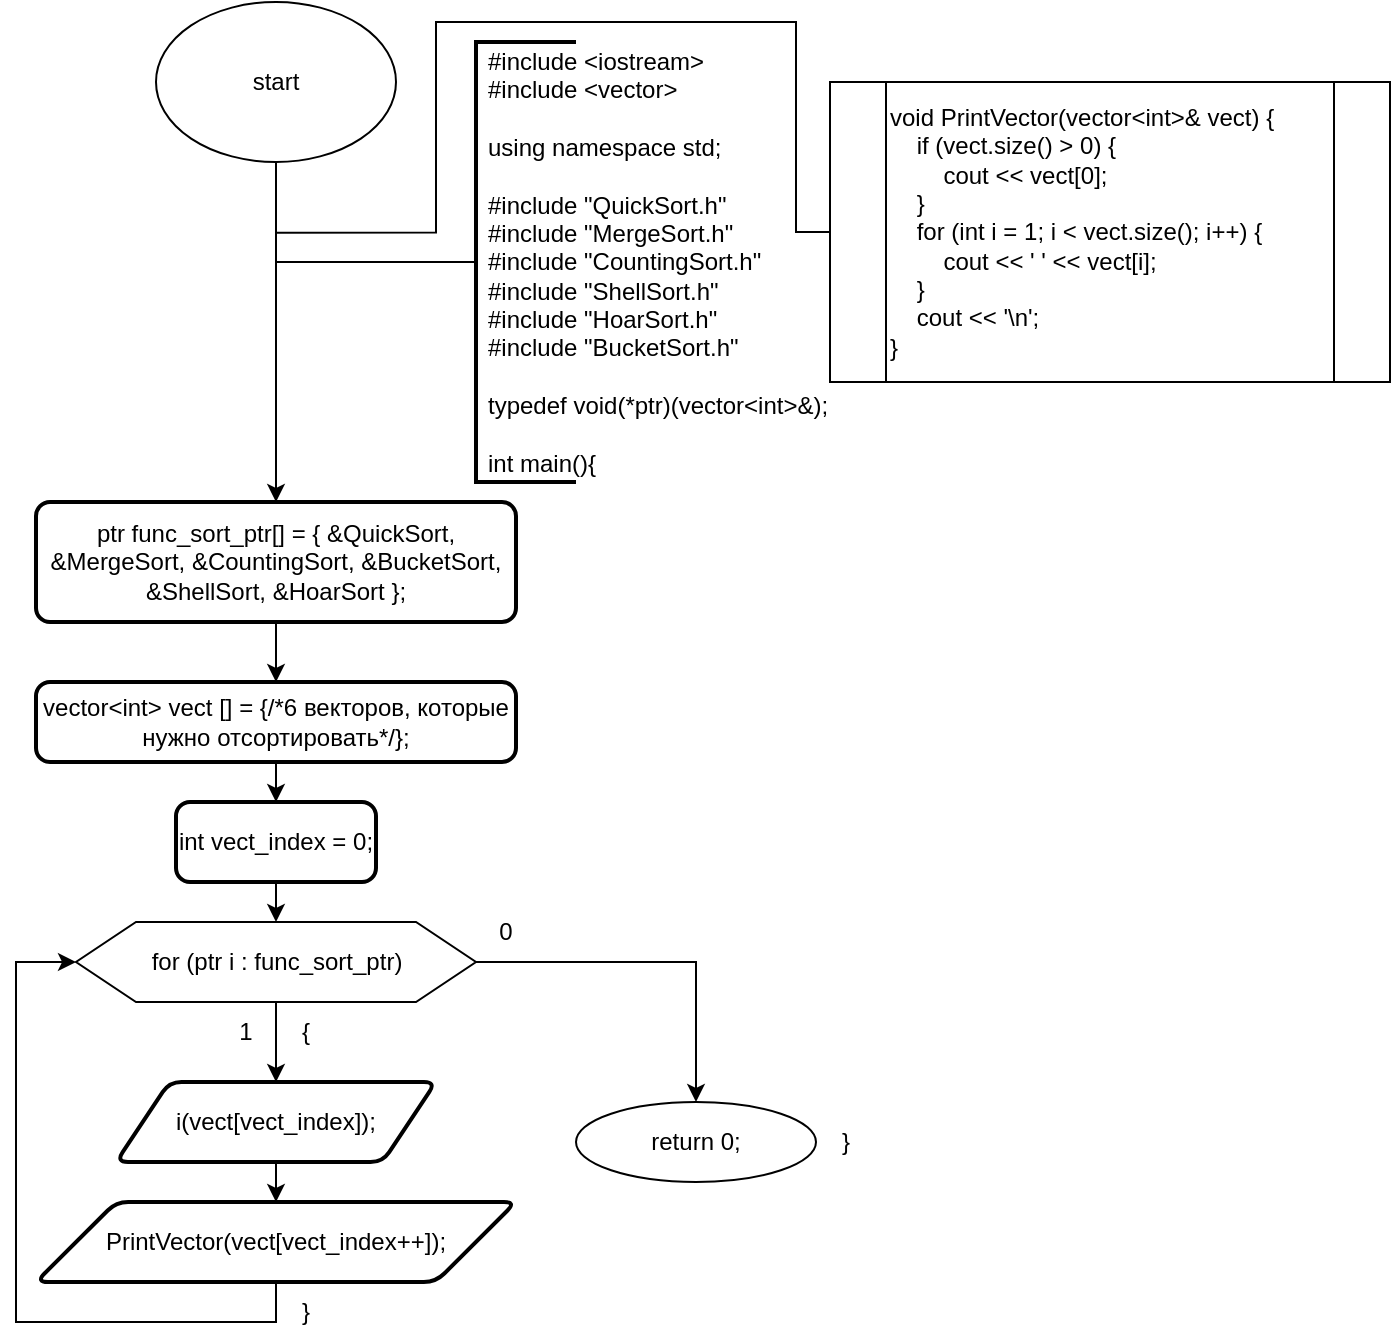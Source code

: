 <mxfile version="23.1.5" type="device">
  <diagram name="Страница — 1" id="LmswzJ8Kqim7Mkm4b8yl">
    <mxGraphModel dx="1180" dy="2088" grid="1" gridSize="10" guides="1" tooltips="1" connect="1" arrows="1" fold="1" page="1" pageScale="1" pageWidth="827" pageHeight="1169" math="0" shadow="0">
      <root>
        <mxCell id="0" />
        <mxCell id="1" parent="0" />
        <mxCell id="W4RWjIjQKohd0_yaqqBT-1" value="start" style="ellipse;whiteSpace=wrap;html=1;" vertex="1" parent="1">
          <mxGeometry x="210" y="370" width="120" height="80" as="geometry" />
        </mxCell>
        <mxCell id="W4RWjIjQKohd0_yaqqBT-2" value="" style="endArrow=classic;html=1;rounded=0;labelBackgroundColor=default;strokeColor=default;align=center;verticalAlign=middle;fontFamily=Helvetica;fontSize=11;fontColor=default;shape=connector;edgeStyle=orthogonalEdgeStyle;exitX=0.5;exitY=1;exitDx=0;exitDy=0;entryX=0.5;entryY=0;entryDx=0;entryDy=0;" edge="1" source="W4RWjIjQKohd0_yaqqBT-1" parent="1" target="W4RWjIjQKohd0_yaqqBT-9">
          <mxGeometry width="50" height="50" relative="1" as="geometry">
            <mxPoint x="320.29" y="540" as="sourcePoint" />
            <mxPoint x="270" y="570" as="targetPoint" />
          </mxGeometry>
        </mxCell>
        <mxCell id="W4RWjIjQKohd0_yaqqBT-3" style="edgeStyle=orthogonalEdgeStyle;rounded=0;orthogonalLoop=1;jettySize=auto;html=1;exitX=0;exitY=0.5;exitDx=0;exitDy=0;exitPerimeter=0;endArrow=none;endFill=0;strokeWidth=1;" edge="1" source="W4RWjIjQKohd0_yaqqBT-4" parent="1">
          <mxGeometry relative="1" as="geometry">
            <mxPoint x="270" y="500" as="targetPoint" />
            <mxPoint x="330" y="500" as="sourcePoint" />
          </mxGeometry>
        </mxCell>
        <mxCell id="W4RWjIjQKohd0_yaqqBT-4" value="" style="strokeWidth=2;html=1;shape=mxgraph.flowchart.annotation_1;align=left;pointerEvents=1;" vertex="1" parent="1">
          <mxGeometry x="370" y="390" width="50" height="220" as="geometry" />
        </mxCell>
        <mxCell id="W4RWjIjQKohd0_yaqqBT-5" value="&lt;div&gt;#include &amp;lt;iostream&amp;gt;&lt;/div&gt;&lt;div&gt;#include &amp;lt;vector&amp;gt;&lt;/div&gt;&lt;div&gt;&lt;br&gt;&lt;/div&gt;&lt;div&gt;using namespace std;&lt;/div&gt;&lt;div&gt;&lt;br&gt;&lt;/div&gt;&lt;div&gt;#include &quot;QuickSort.h&quot;&lt;/div&gt;&lt;div&gt;#include &quot;MergeSort.h&quot;&lt;/div&gt;&lt;div&gt;#include &quot;CountingSort.h&quot;&lt;/div&gt;&lt;div&gt;#include &quot;ShellSort.h&quot;&lt;/div&gt;&lt;div&gt;#include &quot;HoarSort.h&quot;&lt;/div&gt;&lt;div&gt;#include &quot;BucketSort.h&quot;&lt;/div&gt;&lt;div&gt;&lt;br&gt;&lt;/div&gt;&lt;div&gt;typedef void(*ptr)(vector&amp;lt;int&amp;gt;&amp;amp;);&lt;br&gt;&lt;/div&gt;&lt;div&gt;&lt;br&gt;&lt;/div&gt;&lt;div&gt;int main(){&lt;br&gt;&lt;/div&gt;" style="text;strokeColor=none;fillColor=none;align=left;verticalAlign=middle;spacingLeft=4;spacingRight=4;overflow=hidden;points=[[0,0.5],[1,0.5]];portConstraint=eastwest;rotatable=0;whiteSpace=wrap;html=1;" vertex="1" parent="1">
          <mxGeometry x="370" y="390" width="220" height="220" as="geometry" />
        </mxCell>
        <mxCell id="W4RWjIjQKohd0_yaqqBT-7" style="edgeStyle=orthogonalEdgeStyle;rounded=0;orthogonalLoop=1;jettySize=auto;html=1;exitX=0;exitY=0.5;exitDx=0;exitDy=0;endArrow=none;endFill=0;" edge="1" parent="1" source="W4RWjIjQKohd0_yaqqBT-6">
          <mxGeometry relative="1" as="geometry">
            <mxPoint x="270" y="485.333" as="targetPoint" />
            <Array as="points">
              <mxPoint x="530" y="485" />
              <mxPoint x="530" y="380" />
              <mxPoint x="350" y="380" />
              <mxPoint x="350" y="485" />
            </Array>
          </mxGeometry>
        </mxCell>
        <mxCell id="W4RWjIjQKohd0_yaqqBT-6" value="&lt;div&gt;void PrintVector(vector&amp;lt;int&amp;gt;&amp;amp; vect) {&lt;/div&gt;&lt;div&gt;&amp;nbsp; &amp;nbsp; if (vect.size() &amp;gt; 0) {&lt;span style=&quot;&quot;&gt;&lt;/span&gt;&lt;/div&gt;&lt;div&gt;&lt;span style=&quot;&quot;&gt;&lt;span style=&quot;&quot;&gt;&lt;span style=&quot;white-space: pre;&quot;&gt;&amp;nbsp;&amp;nbsp;&amp;nbsp;&amp;nbsp;&lt;/span&gt;&lt;span style=&quot;white-space: pre;&quot;&gt;&amp;nbsp;&amp;nbsp;&amp;nbsp;&amp;nbsp;&lt;/span&gt;&lt;/span&gt;cout &amp;lt;&amp;lt; vect[0];&lt;/span&gt;&lt;/div&gt;&lt;div&gt;&lt;span style=&quot;&quot;&gt;&lt;span style=&quot;&quot;&gt;&lt;span style=&quot;white-space: pre;&quot;&gt;&amp;nbsp;&amp;nbsp;&amp;nbsp;&amp;nbsp;&lt;/span&gt;&lt;/span&gt;}&lt;/span&gt;&lt;/div&gt;&lt;div&gt;&lt;span style=&quot;&quot;&gt;&lt;span style=&quot;&quot;&gt;&lt;span style=&quot;white-space: pre;&quot;&gt;&amp;nbsp;&amp;nbsp;&amp;nbsp;&amp;nbsp;&lt;/span&gt;&lt;/span&gt;for (int i = 1; i &amp;lt; vect.size(); i++) {&lt;/span&gt;&lt;/div&gt;&lt;div&gt;&lt;span style=&quot;&quot;&gt;&lt;span style=&quot;&quot;&gt;&lt;span style=&quot;white-space: pre;&quot;&gt;&amp;nbsp;&amp;nbsp;&amp;nbsp;&amp;nbsp;&lt;/span&gt;&lt;span style=&quot;white-space: pre;&quot;&gt;&amp;nbsp;&amp;nbsp;&amp;nbsp;&amp;nbsp;&lt;/span&gt;&lt;/span&gt;cout &amp;lt;&amp;lt; &#39; &#39; &amp;lt;&amp;lt; vect[i];&lt;/span&gt;&lt;/div&gt;&lt;div&gt;&lt;span style=&quot;&quot;&gt;&lt;span style=&quot;&quot;&gt;&lt;span style=&quot;white-space: pre;&quot;&gt;&amp;nbsp;&amp;nbsp;&amp;nbsp;&amp;nbsp;&lt;/span&gt;&lt;/span&gt;}&lt;/span&gt;&lt;/div&gt;&lt;div&gt;&lt;span style=&quot;&quot;&gt;&lt;span style=&quot;&quot;&gt;&lt;span style=&quot;white-space: pre;&quot;&gt;&amp;nbsp;&amp;nbsp;&amp;nbsp;&amp;nbsp;&lt;/span&gt;&lt;/span&gt;cout &amp;lt;&amp;lt; &#39;\n&#39;;&lt;/span&gt;&lt;/div&gt;&lt;div style=&quot;&quot;&gt;}&lt;/div&gt;" style="shape=process;whiteSpace=wrap;html=1;backgroundOutline=1;align=left;" vertex="1" parent="1">
          <mxGeometry x="547" y="410" width="280" height="150" as="geometry" />
        </mxCell>
        <mxCell id="W4RWjIjQKohd0_yaqqBT-12" value="" style="edgeStyle=orthogonalEdgeStyle;rounded=0;orthogonalLoop=1;jettySize=auto;html=1;" edge="1" parent="1" source="W4RWjIjQKohd0_yaqqBT-9" target="W4RWjIjQKohd0_yaqqBT-11">
          <mxGeometry relative="1" as="geometry" />
        </mxCell>
        <mxCell id="W4RWjIjQKohd0_yaqqBT-9" value="ptr func_sort_ptr[] = { &amp;amp;QuickSort, &amp;amp;MergeSort, &amp;amp;CountingSort, &amp;amp;BucketSort, &amp;amp;ShellSort, &amp;amp;HoarSort };" style="rounded=1;whiteSpace=wrap;html=1;absoluteArcSize=1;arcSize=14;strokeWidth=2;" vertex="1" parent="1">
          <mxGeometry x="150" y="620" width="240" height="60" as="geometry" />
        </mxCell>
        <mxCell id="W4RWjIjQKohd0_yaqqBT-13" style="edgeStyle=orthogonalEdgeStyle;rounded=0;orthogonalLoop=1;jettySize=auto;html=1;exitX=0.5;exitY=1;exitDx=0;exitDy=0;" edge="1" parent="1" source="W4RWjIjQKohd0_yaqqBT-11" target="W4RWjIjQKohd0_yaqqBT-14">
          <mxGeometry relative="1" as="geometry">
            <mxPoint x="270" y="790" as="targetPoint" />
          </mxGeometry>
        </mxCell>
        <mxCell id="W4RWjIjQKohd0_yaqqBT-11" value="vector&amp;lt;int&amp;gt; vect [] = {/*6 векторов, которые нужно отсортировать*/};" style="rounded=1;whiteSpace=wrap;html=1;absoluteArcSize=1;arcSize=14;strokeWidth=2;" vertex="1" parent="1">
          <mxGeometry x="150" y="710" width="240" height="40" as="geometry" />
        </mxCell>
        <mxCell id="W4RWjIjQKohd0_yaqqBT-15" style="edgeStyle=orthogonalEdgeStyle;rounded=0;orthogonalLoop=1;jettySize=auto;html=1;exitX=0.5;exitY=1;exitDx=0;exitDy=0;" edge="1" parent="1" source="W4RWjIjQKohd0_yaqqBT-14">
          <mxGeometry relative="1" as="geometry">
            <mxPoint x="270" y="830" as="targetPoint" />
          </mxGeometry>
        </mxCell>
        <mxCell id="W4RWjIjQKohd0_yaqqBT-14" value="int vect_index = 0;" style="rounded=1;whiteSpace=wrap;html=1;absoluteArcSize=1;arcSize=14;strokeWidth=2;" vertex="1" parent="1">
          <mxGeometry x="220" y="770" width="100" height="40" as="geometry" />
        </mxCell>
        <mxCell id="W4RWjIjQKohd0_yaqqBT-16" style="edgeStyle=orthogonalEdgeStyle;rounded=0;orthogonalLoop=1;jettySize=auto;html=1;exitX=0.5;exitY=1;exitDx=0;exitDy=0;" edge="1" source="W4RWjIjQKohd0_yaqqBT-18" parent="1">
          <mxGeometry relative="1" as="geometry">
            <mxPoint x="270" y="910" as="targetPoint" />
          </mxGeometry>
        </mxCell>
        <mxCell id="W4RWjIjQKohd0_yaqqBT-17" style="edgeStyle=orthogonalEdgeStyle;rounded=0;orthogonalLoop=1;jettySize=auto;html=1;exitX=1;exitY=0.5;exitDx=0;exitDy=0;" edge="1" source="W4RWjIjQKohd0_yaqqBT-18" parent="1">
          <mxGeometry relative="1" as="geometry">
            <mxPoint x="480" y="920" as="targetPoint" />
            <Array as="points">
              <mxPoint x="480" y="850" />
            </Array>
          </mxGeometry>
        </mxCell>
        <mxCell id="W4RWjIjQKohd0_yaqqBT-18" value="for (ptr i : func_sort_ptr)" style="verticalLabelPosition=middle;verticalAlign=middle;html=1;shape=hexagon;perimeter=hexagonPerimeter2;arcSize=6;size=0.15;labelPosition=center;align=center;" vertex="1" parent="1">
          <mxGeometry x="170" y="830" width="200" height="40" as="geometry" />
        </mxCell>
        <mxCell id="W4RWjIjQKohd0_yaqqBT-19" value="1" style="text;html=1;strokeColor=none;fillColor=none;align=center;verticalAlign=middle;whiteSpace=wrap;rounded=0;" vertex="1" parent="1">
          <mxGeometry x="240" y="870" width="30" height="30" as="geometry" />
        </mxCell>
        <mxCell id="W4RWjIjQKohd0_yaqqBT-20" value="{" style="text;html=1;strokeColor=none;fillColor=none;align=center;verticalAlign=middle;whiteSpace=wrap;rounded=0;" vertex="1" parent="1">
          <mxGeometry x="270" y="870" width="30" height="30" as="geometry" />
        </mxCell>
        <mxCell id="W4RWjIjQKohd0_yaqqBT-21" value="0" style="text;html=1;strokeColor=none;fillColor=none;align=center;verticalAlign=middle;whiteSpace=wrap;rounded=0;" vertex="1" parent="1">
          <mxGeometry x="370" y="820" width="30" height="30" as="geometry" />
        </mxCell>
        <mxCell id="W4RWjIjQKohd0_yaqqBT-23" style="edgeStyle=orthogonalEdgeStyle;rounded=0;orthogonalLoop=1;jettySize=auto;html=1;exitX=0.5;exitY=1;exitDx=0;exitDy=0;" edge="1" parent="1" source="W4RWjIjQKohd0_yaqqBT-22" target="W4RWjIjQKohd0_yaqqBT-24">
          <mxGeometry relative="1" as="geometry">
            <mxPoint x="270" y="990" as="targetPoint" />
          </mxGeometry>
        </mxCell>
        <mxCell id="W4RWjIjQKohd0_yaqqBT-22" value="i(vect[vect_index]);" style="shape=parallelogram;html=1;strokeWidth=2;perimeter=parallelogramPerimeter;whiteSpace=wrap;rounded=1;arcSize=12;size=0.167;" vertex="1" parent="1">
          <mxGeometry x="190" y="910" width="160" height="40" as="geometry" />
        </mxCell>
        <mxCell id="W4RWjIjQKohd0_yaqqBT-25" style="edgeStyle=orthogonalEdgeStyle;rounded=0;orthogonalLoop=1;jettySize=auto;html=1;exitX=0.5;exitY=1;exitDx=0;exitDy=0;entryX=0;entryY=0.5;entryDx=0;entryDy=0;" edge="1" parent="1" source="W4RWjIjQKohd0_yaqqBT-24" target="W4RWjIjQKohd0_yaqqBT-18">
          <mxGeometry relative="1" as="geometry">
            <Array as="points">
              <mxPoint x="270" y="1030" />
              <mxPoint x="140" y="1030" />
              <mxPoint x="140" y="850" />
            </Array>
          </mxGeometry>
        </mxCell>
        <mxCell id="W4RWjIjQKohd0_yaqqBT-24" value="PrintVector(vect[vect_index++]);" style="shape=parallelogram;html=1;strokeWidth=2;perimeter=parallelogramPerimeter;whiteSpace=wrap;rounded=1;arcSize=12;size=0.167;" vertex="1" parent="1">
          <mxGeometry x="150" y="970" width="240" height="40" as="geometry" />
        </mxCell>
        <mxCell id="W4RWjIjQKohd0_yaqqBT-27" value="}" style="text;html=1;strokeColor=none;fillColor=none;align=center;verticalAlign=middle;whiteSpace=wrap;rounded=0;" vertex="1" parent="1">
          <mxGeometry x="270" y="1010" width="30" height="30" as="geometry" />
        </mxCell>
        <mxCell id="W4RWjIjQKohd0_yaqqBT-29" value="return 0;" style="ellipse;whiteSpace=wrap;html=1;" vertex="1" parent="1">
          <mxGeometry x="420" y="920" width="120" height="40" as="geometry" />
        </mxCell>
        <mxCell id="W4RWjIjQKohd0_yaqqBT-31" value="}" style="text;html=1;strokeColor=none;fillColor=none;align=center;verticalAlign=middle;whiteSpace=wrap;rounded=0;" vertex="1" parent="1">
          <mxGeometry x="540" y="925" width="30" height="30" as="geometry" />
        </mxCell>
      </root>
    </mxGraphModel>
  </diagram>
</mxfile>
